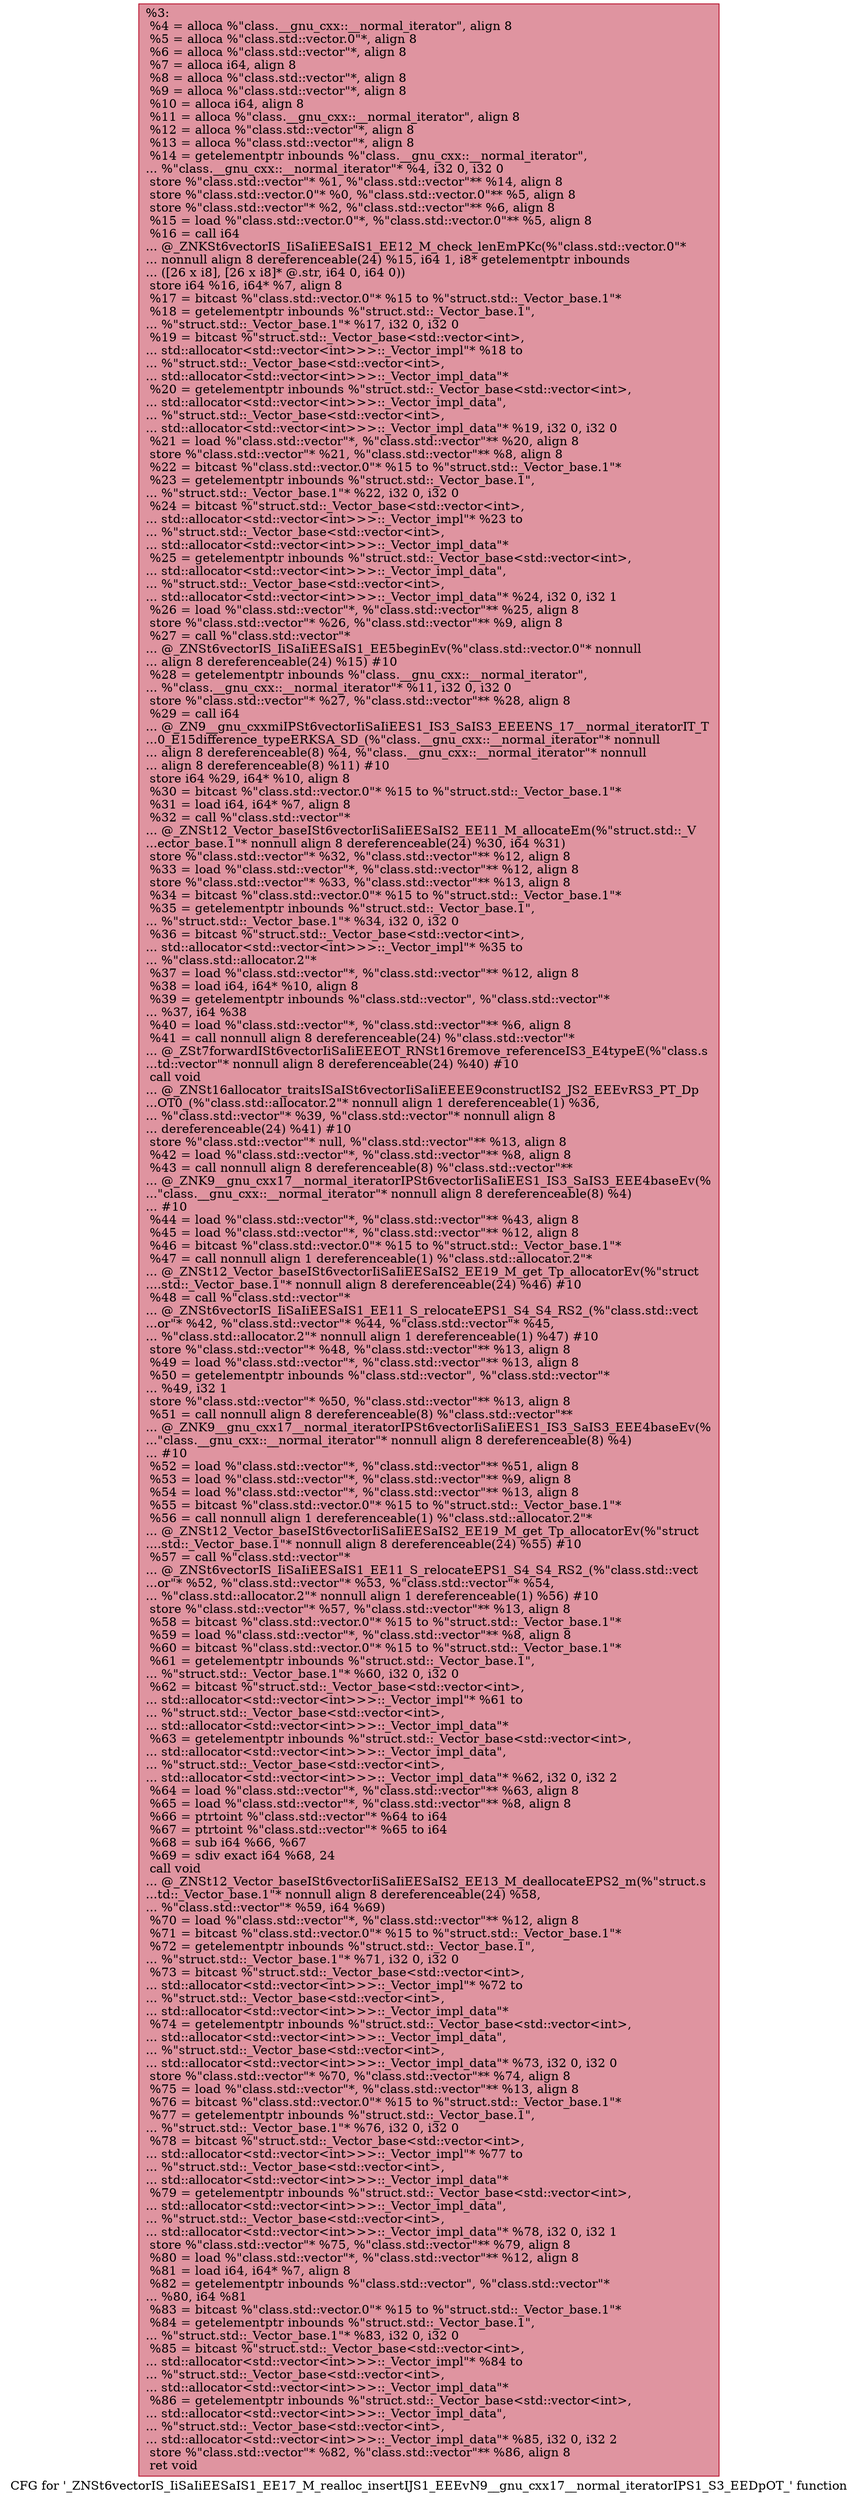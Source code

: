 digraph "CFG for '_ZNSt6vectorIS_IiSaIiEESaIS1_EE17_M_realloc_insertIJS1_EEEvN9__gnu_cxx17__normal_iteratorIPS1_S3_EEDpOT_' function" {
	label="CFG for '_ZNSt6vectorIS_IiSaIiEESaIS1_EE17_M_realloc_insertIJS1_EEEvN9__gnu_cxx17__normal_iteratorIPS1_S3_EEDpOT_' function";

	Node0x562219a9a880 [shape=record,color="#b70d28ff", style=filled, fillcolor="#b70d2870",label="{%3:\l  %4 = alloca %\"class.__gnu_cxx::__normal_iterator\", align 8\l  %5 = alloca %\"class.std::vector.0\"*, align 8\l  %6 = alloca %\"class.std::vector\"*, align 8\l  %7 = alloca i64, align 8\l  %8 = alloca %\"class.std::vector\"*, align 8\l  %9 = alloca %\"class.std::vector\"*, align 8\l  %10 = alloca i64, align 8\l  %11 = alloca %\"class.__gnu_cxx::__normal_iterator\", align 8\l  %12 = alloca %\"class.std::vector\"*, align 8\l  %13 = alloca %\"class.std::vector\"*, align 8\l  %14 = getelementptr inbounds %\"class.__gnu_cxx::__normal_iterator\",\l... %\"class.__gnu_cxx::__normal_iterator\"* %4, i32 0, i32 0\l  store %\"class.std::vector\"* %1, %\"class.std::vector\"** %14, align 8\l  store %\"class.std::vector.0\"* %0, %\"class.std::vector.0\"** %5, align 8\l  store %\"class.std::vector\"* %2, %\"class.std::vector\"** %6, align 8\l  %15 = load %\"class.std::vector.0\"*, %\"class.std::vector.0\"** %5, align 8\l  %16 = call i64\l... @_ZNKSt6vectorIS_IiSaIiEESaIS1_EE12_M_check_lenEmPKc(%\"class.std::vector.0\"*\l... nonnull align 8 dereferenceable(24) %15, i64 1, i8* getelementptr inbounds\l... ([26 x i8], [26 x i8]* @.str, i64 0, i64 0))\l  store i64 %16, i64* %7, align 8\l  %17 = bitcast %\"class.std::vector.0\"* %15 to %\"struct.std::_Vector_base.1\"*\l  %18 = getelementptr inbounds %\"struct.std::_Vector_base.1\",\l... %\"struct.std::_Vector_base.1\"* %17, i32 0, i32 0\l  %19 = bitcast %\"struct.std::_Vector_base\<std::vector\<int\>,\l... std::allocator\<std::vector\<int\>\>\>::_Vector_impl\"* %18 to\l... %\"struct.std::_Vector_base\<std::vector\<int\>,\l... std::allocator\<std::vector\<int\>\>\>::_Vector_impl_data\"*\l  %20 = getelementptr inbounds %\"struct.std::_Vector_base\<std::vector\<int\>,\l... std::allocator\<std::vector\<int\>\>\>::_Vector_impl_data\",\l... %\"struct.std::_Vector_base\<std::vector\<int\>,\l... std::allocator\<std::vector\<int\>\>\>::_Vector_impl_data\"* %19, i32 0, i32 0\l  %21 = load %\"class.std::vector\"*, %\"class.std::vector\"** %20, align 8\l  store %\"class.std::vector\"* %21, %\"class.std::vector\"** %8, align 8\l  %22 = bitcast %\"class.std::vector.0\"* %15 to %\"struct.std::_Vector_base.1\"*\l  %23 = getelementptr inbounds %\"struct.std::_Vector_base.1\",\l... %\"struct.std::_Vector_base.1\"* %22, i32 0, i32 0\l  %24 = bitcast %\"struct.std::_Vector_base\<std::vector\<int\>,\l... std::allocator\<std::vector\<int\>\>\>::_Vector_impl\"* %23 to\l... %\"struct.std::_Vector_base\<std::vector\<int\>,\l... std::allocator\<std::vector\<int\>\>\>::_Vector_impl_data\"*\l  %25 = getelementptr inbounds %\"struct.std::_Vector_base\<std::vector\<int\>,\l... std::allocator\<std::vector\<int\>\>\>::_Vector_impl_data\",\l... %\"struct.std::_Vector_base\<std::vector\<int\>,\l... std::allocator\<std::vector\<int\>\>\>::_Vector_impl_data\"* %24, i32 0, i32 1\l  %26 = load %\"class.std::vector\"*, %\"class.std::vector\"** %25, align 8\l  store %\"class.std::vector\"* %26, %\"class.std::vector\"** %9, align 8\l  %27 = call %\"class.std::vector\"*\l... @_ZNSt6vectorIS_IiSaIiEESaIS1_EE5beginEv(%\"class.std::vector.0\"* nonnull\l... align 8 dereferenceable(24) %15) #10\l  %28 = getelementptr inbounds %\"class.__gnu_cxx::__normal_iterator\",\l... %\"class.__gnu_cxx::__normal_iterator\"* %11, i32 0, i32 0\l  store %\"class.std::vector\"* %27, %\"class.std::vector\"** %28, align 8\l  %29 = call i64\l... @_ZN9__gnu_cxxmiIPSt6vectorIiSaIiEES1_IS3_SaIS3_EEEENS_17__normal_iteratorIT_T\l...0_E15difference_typeERKSA_SD_(%\"class.__gnu_cxx::__normal_iterator\"* nonnull\l... align 8 dereferenceable(8) %4, %\"class.__gnu_cxx::__normal_iterator\"* nonnull\l... align 8 dereferenceable(8) %11) #10\l  store i64 %29, i64* %10, align 8\l  %30 = bitcast %\"class.std::vector.0\"* %15 to %\"struct.std::_Vector_base.1\"*\l  %31 = load i64, i64* %7, align 8\l  %32 = call %\"class.std::vector\"*\l... @_ZNSt12_Vector_baseISt6vectorIiSaIiEESaIS2_EE11_M_allocateEm(%\"struct.std::_V\l...ector_base.1\"* nonnull align 8 dereferenceable(24) %30, i64 %31)\l  store %\"class.std::vector\"* %32, %\"class.std::vector\"** %12, align 8\l  %33 = load %\"class.std::vector\"*, %\"class.std::vector\"** %12, align 8\l  store %\"class.std::vector\"* %33, %\"class.std::vector\"** %13, align 8\l  %34 = bitcast %\"class.std::vector.0\"* %15 to %\"struct.std::_Vector_base.1\"*\l  %35 = getelementptr inbounds %\"struct.std::_Vector_base.1\",\l... %\"struct.std::_Vector_base.1\"* %34, i32 0, i32 0\l  %36 = bitcast %\"struct.std::_Vector_base\<std::vector\<int\>,\l... std::allocator\<std::vector\<int\>\>\>::_Vector_impl\"* %35 to\l... %\"class.std::allocator.2\"*\l  %37 = load %\"class.std::vector\"*, %\"class.std::vector\"** %12, align 8\l  %38 = load i64, i64* %10, align 8\l  %39 = getelementptr inbounds %\"class.std::vector\", %\"class.std::vector\"*\l... %37, i64 %38\l  %40 = load %\"class.std::vector\"*, %\"class.std::vector\"** %6, align 8\l  %41 = call nonnull align 8 dereferenceable(24) %\"class.std::vector\"*\l... @_ZSt7forwardISt6vectorIiSaIiEEEOT_RNSt16remove_referenceIS3_E4typeE(%\"class.s\l...td::vector\"* nonnull align 8 dereferenceable(24) %40) #10\l  call void\l... @_ZNSt16allocator_traitsISaISt6vectorIiSaIiEEEE9constructIS2_JS2_EEEvRS3_PT_Dp\l...OT0_(%\"class.std::allocator.2\"* nonnull align 1 dereferenceable(1) %36,\l... %\"class.std::vector\"* %39, %\"class.std::vector\"* nonnull align 8\l... dereferenceable(24) %41) #10\l  store %\"class.std::vector\"* null, %\"class.std::vector\"** %13, align 8\l  %42 = load %\"class.std::vector\"*, %\"class.std::vector\"** %8, align 8\l  %43 = call nonnull align 8 dereferenceable(8) %\"class.std::vector\"**\l... @_ZNK9__gnu_cxx17__normal_iteratorIPSt6vectorIiSaIiEES1_IS3_SaIS3_EEE4baseEv(%\l...\"class.__gnu_cxx::__normal_iterator\"* nonnull align 8 dereferenceable(8) %4)\l... #10\l  %44 = load %\"class.std::vector\"*, %\"class.std::vector\"** %43, align 8\l  %45 = load %\"class.std::vector\"*, %\"class.std::vector\"** %12, align 8\l  %46 = bitcast %\"class.std::vector.0\"* %15 to %\"struct.std::_Vector_base.1\"*\l  %47 = call nonnull align 1 dereferenceable(1) %\"class.std::allocator.2\"*\l... @_ZNSt12_Vector_baseISt6vectorIiSaIiEESaIS2_EE19_M_get_Tp_allocatorEv(%\"struct\l....std::_Vector_base.1\"* nonnull align 8 dereferenceable(24) %46) #10\l  %48 = call %\"class.std::vector\"*\l... @_ZNSt6vectorIS_IiSaIiEESaIS1_EE11_S_relocateEPS1_S4_S4_RS2_(%\"class.std::vect\l...or\"* %42, %\"class.std::vector\"* %44, %\"class.std::vector\"* %45,\l... %\"class.std::allocator.2\"* nonnull align 1 dereferenceable(1) %47) #10\l  store %\"class.std::vector\"* %48, %\"class.std::vector\"** %13, align 8\l  %49 = load %\"class.std::vector\"*, %\"class.std::vector\"** %13, align 8\l  %50 = getelementptr inbounds %\"class.std::vector\", %\"class.std::vector\"*\l... %49, i32 1\l  store %\"class.std::vector\"* %50, %\"class.std::vector\"** %13, align 8\l  %51 = call nonnull align 8 dereferenceable(8) %\"class.std::vector\"**\l... @_ZNK9__gnu_cxx17__normal_iteratorIPSt6vectorIiSaIiEES1_IS3_SaIS3_EEE4baseEv(%\l...\"class.__gnu_cxx::__normal_iterator\"* nonnull align 8 dereferenceable(8) %4)\l... #10\l  %52 = load %\"class.std::vector\"*, %\"class.std::vector\"** %51, align 8\l  %53 = load %\"class.std::vector\"*, %\"class.std::vector\"** %9, align 8\l  %54 = load %\"class.std::vector\"*, %\"class.std::vector\"** %13, align 8\l  %55 = bitcast %\"class.std::vector.0\"* %15 to %\"struct.std::_Vector_base.1\"*\l  %56 = call nonnull align 1 dereferenceable(1) %\"class.std::allocator.2\"*\l... @_ZNSt12_Vector_baseISt6vectorIiSaIiEESaIS2_EE19_M_get_Tp_allocatorEv(%\"struct\l....std::_Vector_base.1\"* nonnull align 8 dereferenceable(24) %55) #10\l  %57 = call %\"class.std::vector\"*\l... @_ZNSt6vectorIS_IiSaIiEESaIS1_EE11_S_relocateEPS1_S4_S4_RS2_(%\"class.std::vect\l...or\"* %52, %\"class.std::vector\"* %53, %\"class.std::vector\"* %54,\l... %\"class.std::allocator.2\"* nonnull align 1 dereferenceable(1) %56) #10\l  store %\"class.std::vector\"* %57, %\"class.std::vector\"** %13, align 8\l  %58 = bitcast %\"class.std::vector.0\"* %15 to %\"struct.std::_Vector_base.1\"*\l  %59 = load %\"class.std::vector\"*, %\"class.std::vector\"** %8, align 8\l  %60 = bitcast %\"class.std::vector.0\"* %15 to %\"struct.std::_Vector_base.1\"*\l  %61 = getelementptr inbounds %\"struct.std::_Vector_base.1\",\l... %\"struct.std::_Vector_base.1\"* %60, i32 0, i32 0\l  %62 = bitcast %\"struct.std::_Vector_base\<std::vector\<int\>,\l... std::allocator\<std::vector\<int\>\>\>::_Vector_impl\"* %61 to\l... %\"struct.std::_Vector_base\<std::vector\<int\>,\l... std::allocator\<std::vector\<int\>\>\>::_Vector_impl_data\"*\l  %63 = getelementptr inbounds %\"struct.std::_Vector_base\<std::vector\<int\>,\l... std::allocator\<std::vector\<int\>\>\>::_Vector_impl_data\",\l... %\"struct.std::_Vector_base\<std::vector\<int\>,\l... std::allocator\<std::vector\<int\>\>\>::_Vector_impl_data\"* %62, i32 0, i32 2\l  %64 = load %\"class.std::vector\"*, %\"class.std::vector\"** %63, align 8\l  %65 = load %\"class.std::vector\"*, %\"class.std::vector\"** %8, align 8\l  %66 = ptrtoint %\"class.std::vector\"* %64 to i64\l  %67 = ptrtoint %\"class.std::vector\"* %65 to i64\l  %68 = sub i64 %66, %67\l  %69 = sdiv exact i64 %68, 24\l  call void\l... @_ZNSt12_Vector_baseISt6vectorIiSaIiEESaIS2_EE13_M_deallocateEPS2_m(%\"struct.s\l...td::_Vector_base.1\"* nonnull align 8 dereferenceable(24) %58,\l... %\"class.std::vector\"* %59, i64 %69)\l  %70 = load %\"class.std::vector\"*, %\"class.std::vector\"** %12, align 8\l  %71 = bitcast %\"class.std::vector.0\"* %15 to %\"struct.std::_Vector_base.1\"*\l  %72 = getelementptr inbounds %\"struct.std::_Vector_base.1\",\l... %\"struct.std::_Vector_base.1\"* %71, i32 0, i32 0\l  %73 = bitcast %\"struct.std::_Vector_base\<std::vector\<int\>,\l... std::allocator\<std::vector\<int\>\>\>::_Vector_impl\"* %72 to\l... %\"struct.std::_Vector_base\<std::vector\<int\>,\l... std::allocator\<std::vector\<int\>\>\>::_Vector_impl_data\"*\l  %74 = getelementptr inbounds %\"struct.std::_Vector_base\<std::vector\<int\>,\l... std::allocator\<std::vector\<int\>\>\>::_Vector_impl_data\",\l... %\"struct.std::_Vector_base\<std::vector\<int\>,\l... std::allocator\<std::vector\<int\>\>\>::_Vector_impl_data\"* %73, i32 0, i32 0\l  store %\"class.std::vector\"* %70, %\"class.std::vector\"** %74, align 8\l  %75 = load %\"class.std::vector\"*, %\"class.std::vector\"** %13, align 8\l  %76 = bitcast %\"class.std::vector.0\"* %15 to %\"struct.std::_Vector_base.1\"*\l  %77 = getelementptr inbounds %\"struct.std::_Vector_base.1\",\l... %\"struct.std::_Vector_base.1\"* %76, i32 0, i32 0\l  %78 = bitcast %\"struct.std::_Vector_base\<std::vector\<int\>,\l... std::allocator\<std::vector\<int\>\>\>::_Vector_impl\"* %77 to\l... %\"struct.std::_Vector_base\<std::vector\<int\>,\l... std::allocator\<std::vector\<int\>\>\>::_Vector_impl_data\"*\l  %79 = getelementptr inbounds %\"struct.std::_Vector_base\<std::vector\<int\>,\l... std::allocator\<std::vector\<int\>\>\>::_Vector_impl_data\",\l... %\"struct.std::_Vector_base\<std::vector\<int\>,\l... std::allocator\<std::vector\<int\>\>\>::_Vector_impl_data\"* %78, i32 0, i32 1\l  store %\"class.std::vector\"* %75, %\"class.std::vector\"** %79, align 8\l  %80 = load %\"class.std::vector\"*, %\"class.std::vector\"** %12, align 8\l  %81 = load i64, i64* %7, align 8\l  %82 = getelementptr inbounds %\"class.std::vector\", %\"class.std::vector\"*\l... %80, i64 %81\l  %83 = bitcast %\"class.std::vector.0\"* %15 to %\"struct.std::_Vector_base.1\"*\l  %84 = getelementptr inbounds %\"struct.std::_Vector_base.1\",\l... %\"struct.std::_Vector_base.1\"* %83, i32 0, i32 0\l  %85 = bitcast %\"struct.std::_Vector_base\<std::vector\<int\>,\l... std::allocator\<std::vector\<int\>\>\>::_Vector_impl\"* %84 to\l... %\"struct.std::_Vector_base\<std::vector\<int\>,\l... std::allocator\<std::vector\<int\>\>\>::_Vector_impl_data\"*\l  %86 = getelementptr inbounds %\"struct.std::_Vector_base\<std::vector\<int\>,\l... std::allocator\<std::vector\<int\>\>\>::_Vector_impl_data\",\l... %\"struct.std::_Vector_base\<std::vector\<int\>,\l... std::allocator\<std::vector\<int\>\>\>::_Vector_impl_data\"* %85, i32 0, i32 2\l  store %\"class.std::vector\"* %82, %\"class.std::vector\"** %86, align 8\l  ret void\l}"];
}
